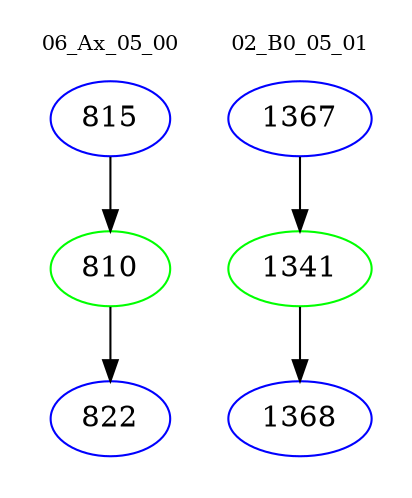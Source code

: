 digraph{
subgraph cluster_0 {
color = white
label = "06_Ax_05_00";
fontsize=10;
T0_815 [label="815", color="blue"]
T0_815 -> T0_810 [color="black"]
T0_810 [label="810", color="green"]
T0_810 -> T0_822 [color="black"]
T0_822 [label="822", color="blue"]
}
subgraph cluster_1 {
color = white
label = "02_B0_05_01";
fontsize=10;
T1_1367 [label="1367", color="blue"]
T1_1367 -> T1_1341 [color="black"]
T1_1341 [label="1341", color="green"]
T1_1341 -> T1_1368 [color="black"]
T1_1368 [label="1368", color="blue"]
}
}
